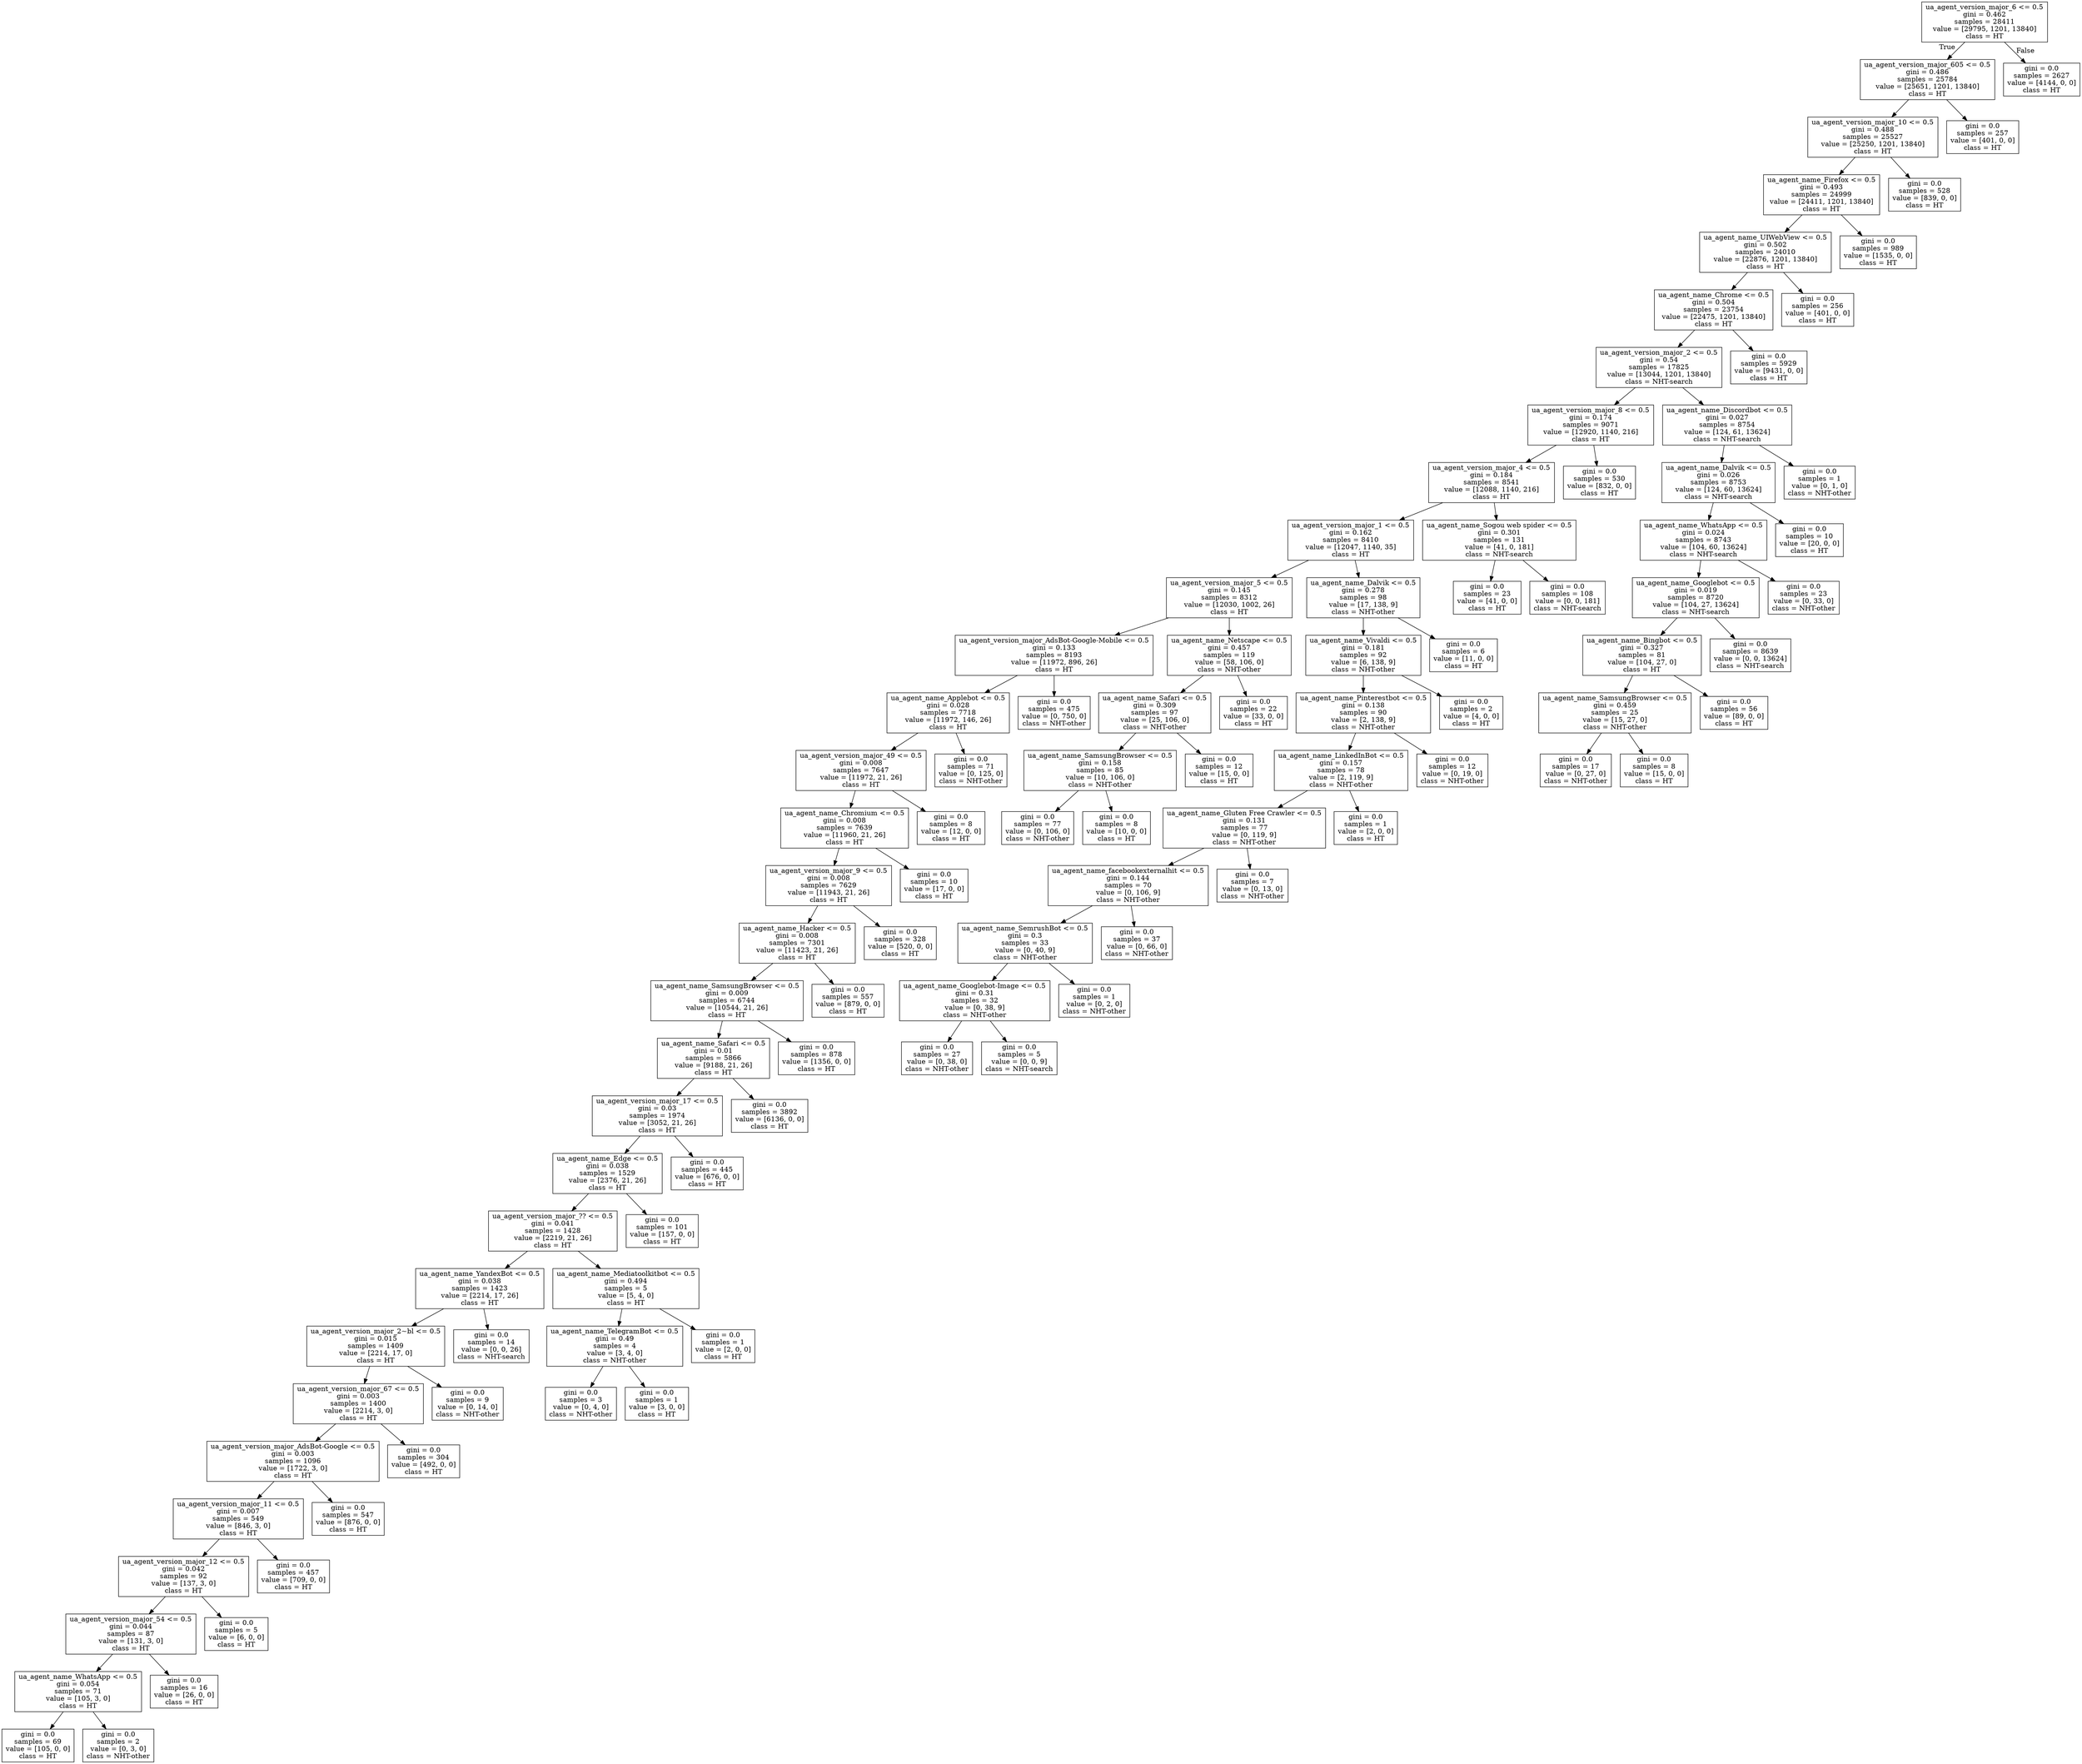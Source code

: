 digraph Tree {
node [shape=box] ;
0 [label="ua_agent_version_major_6 <= 0.5\ngini = 0.462\nsamples = 28411\nvalue = [29795, 1201, 13840]\nclass = HT"] ;
1 [label="ua_agent_version_major_605 <= 0.5\ngini = 0.486\nsamples = 25784\nvalue = [25651, 1201, 13840]\nclass = HT"] ;
0 -> 1 [labeldistance=2.5, labelangle=45, headlabel="True"] ;
2 [label="ua_agent_version_major_10 <= 0.5\ngini = 0.488\nsamples = 25527\nvalue = [25250, 1201, 13840]\nclass = HT"] ;
1 -> 2 ;
3 [label="ua_agent_name_Firefox <= 0.5\ngini = 0.493\nsamples = 24999\nvalue = [24411, 1201, 13840]\nclass = HT"] ;
2 -> 3 ;
4 [label="ua_agent_name_UIWebView <= 0.5\ngini = 0.502\nsamples = 24010\nvalue = [22876, 1201, 13840]\nclass = HT"] ;
3 -> 4 ;
5 [label="ua_agent_name_Chrome <= 0.5\ngini = 0.504\nsamples = 23754\nvalue = [22475, 1201, 13840]\nclass = HT"] ;
4 -> 5 ;
6 [label="ua_agent_version_major_2 <= 0.5\ngini = 0.54\nsamples = 17825\nvalue = [13044, 1201, 13840]\nclass = NHT-search"] ;
5 -> 6 ;
7 [label="ua_agent_version_major_8 <= 0.5\ngini = 0.174\nsamples = 9071\nvalue = [12920, 1140, 216]\nclass = HT"] ;
6 -> 7 ;
8 [label="ua_agent_version_major_4 <= 0.5\ngini = 0.184\nsamples = 8541\nvalue = [12088, 1140, 216]\nclass = HT"] ;
7 -> 8 ;
9 [label="ua_agent_version_major_1 <= 0.5\ngini = 0.162\nsamples = 8410\nvalue = [12047, 1140, 35]\nclass = HT"] ;
8 -> 9 ;
10 [label="ua_agent_version_major_5 <= 0.5\ngini = 0.145\nsamples = 8312\nvalue = [12030, 1002, 26]\nclass = HT"] ;
9 -> 10 ;
11 [label="ua_agent_version_major_AdsBot-Google-Mobile <= 0.5\ngini = 0.133\nsamples = 8193\nvalue = [11972, 896, 26]\nclass = HT"] ;
10 -> 11 ;
12 [label="ua_agent_name_Applebot <= 0.5\ngini = 0.028\nsamples = 7718\nvalue = [11972, 146, 26]\nclass = HT"] ;
11 -> 12 ;
13 [label="ua_agent_version_major_49 <= 0.5\ngini = 0.008\nsamples = 7647\nvalue = [11972, 21, 26]\nclass = HT"] ;
12 -> 13 ;
14 [label="ua_agent_name_Chromium <= 0.5\ngini = 0.008\nsamples = 7639\nvalue = [11960, 21, 26]\nclass = HT"] ;
13 -> 14 ;
15 [label="ua_agent_version_major_9 <= 0.5\ngini = 0.008\nsamples = 7629\nvalue = [11943, 21, 26]\nclass = HT"] ;
14 -> 15 ;
16 [label="ua_agent_name_Hacker <= 0.5\ngini = 0.008\nsamples = 7301\nvalue = [11423, 21, 26]\nclass = HT"] ;
15 -> 16 ;
17 [label="ua_agent_name_SamsungBrowser <= 0.5\ngini = 0.009\nsamples = 6744\nvalue = [10544, 21, 26]\nclass = HT"] ;
16 -> 17 ;
18 [label="ua_agent_name_Safari <= 0.5\ngini = 0.01\nsamples = 5866\nvalue = [9188, 21, 26]\nclass = HT"] ;
17 -> 18 ;
19 [label="ua_agent_version_major_17 <= 0.5\ngini = 0.03\nsamples = 1974\nvalue = [3052, 21, 26]\nclass = HT"] ;
18 -> 19 ;
20 [label="ua_agent_name_Edge <= 0.5\ngini = 0.038\nsamples = 1529\nvalue = [2376, 21, 26]\nclass = HT"] ;
19 -> 20 ;
21 [label="ua_agent_version_major_?? <= 0.5\ngini = 0.041\nsamples = 1428\nvalue = [2219, 21, 26]\nclass = HT"] ;
20 -> 21 ;
22 [label="ua_agent_name_YandexBot <= 0.5\ngini = 0.038\nsamples = 1423\nvalue = [2214, 17, 26]\nclass = HT"] ;
21 -> 22 ;
23 [label="ua_agent_version_major_2~bl <= 0.5\ngini = 0.015\nsamples = 1409\nvalue = [2214, 17, 0]\nclass = HT"] ;
22 -> 23 ;
24 [label="ua_agent_version_major_67 <= 0.5\ngini = 0.003\nsamples = 1400\nvalue = [2214, 3, 0]\nclass = HT"] ;
23 -> 24 ;
25 [label="ua_agent_version_major_AdsBot-Google <= 0.5\ngini = 0.003\nsamples = 1096\nvalue = [1722, 3, 0]\nclass = HT"] ;
24 -> 25 ;
26 [label="ua_agent_version_major_11 <= 0.5\ngini = 0.007\nsamples = 549\nvalue = [846, 3, 0]\nclass = HT"] ;
25 -> 26 ;
27 [label="ua_agent_version_major_12 <= 0.5\ngini = 0.042\nsamples = 92\nvalue = [137, 3, 0]\nclass = HT"] ;
26 -> 27 ;
28 [label="ua_agent_version_major_54 <= 0.5\ngini = 0.044\nsamples = 87\nvalue = [131, 3, 0]\nclass = HT"] ;
27 -> 28 ;
29 [label="ua_agent_name_WhatsApp <= 0.5\ngini = 0.054\nsamples = 71\nvalue = [105, 3, 0]\nclass = HT"] ;
28 -> 29 ;
30 [label="gini = 0.0\nsamples = 69\nvalue = [105, 0, 0]\nclass = HT"] ;
29 -> 30 ;
31 [label="gini = 0.0\nsamples = 2\nvalue = [0, 3, 0]\nclass = NHT-other"] ;
29 -> 31 ;
32 [label="gini = 0.0\nsamples = 16\nvalue = [26, 0, 0]\nclass = HT"] ;
28 -> 32 ;
33 [label="gini = 0.0\nsamples = 5\nvalue = [6, 0, 0]\nclass = HT"] ;
27 -> 33 ;
34 [label="gini = 0.0\nsamples = 457\nvalue = [709, 0, 0]\nclass = HT"] ;
26 -> 34 ;
35 [label="gini = 0.0\nsamples = 547\nvalue = [876, 0, 0]\nclass = HT"] ;
25 -> 35 ;
36 [label="gini = 0.0\nsamples = 304\nvalue = [492, 0, 0]\nclass = HT"] ;
24 -> 36 ;
37 [label="gini = 0.0\nsamples = 9\nvalue = [0, 14, 0]\nclass = NHT-other"] ;
23 -> 37 ;
38 [label="gini = 0.0\nsamples = 14\nvalue = [0, 0, 26]\nclass = NHT-search"] ;
22 -> 38 ;
39 [label="ua_agent_name_Mediatoolkitbot <= 0.5\ngini = 0.494\nsamples = 5\nvalue = [5, 4, 0]\nclass = HT"] ;
21 -> 39 ;
40 [label="ua_agent_name_TelegramBot <= 0.5\ngini = 0.49\nsamples = 4\nvalue = [3, 4, 0]\nclass = NHT-other"] ;
39 -> 40 ;
41 [label="gini = 0.0\nsamples = 3\nvalue = [0, 4, 0]\nclass = NHT-other"] ;
40 -> 41 ;
42 [label="gini = 0.0\nsamples = 1\nvalue = [3, 0, 0]\nclass = HT"] ;
40 -> 42 ;
43 [label="gini = 0.0\nsamples = 1\nvalue = [2, 0, 0]\nclass = HT"] ;
39 -> 43 ;
44 [label="gini = 0.0\nsamples = 101\nvalue = [157, 0, 0]\nclass = HT"] ;
20 -> 44 ;
45 [label="gini = 0.0\nsamples = 445\nvalue = [676, 0, 0]\nclass = HT"] ;
19 -> 45 ;
46 [label="gini = 0.0\nsamples = 3892\nvalue = [6136, 0, 0]\nclass = HT"] ;
18 -> 46 ;
47 [label="gini = 0.0\nsamples = 878\nvalue = [1356, 0, 0]\nclass = HT"] ;
17 -> 47 ;
48 [label="gini = 0.0\nsamples = 557\nvalue = [879, 0, 0]\nclass = HT"] ;
16 -> 48 ;
49 [label="gini = 0.0\nsamples = 328\nvalue = [520, 0, 0]\nclass = HT"] ;
15 -> 49 ;
50 [label="gini = 0.0\nsamples = 10\nvalue = [17, 0, 0]\nclass = HT"] ;
14 -> 50 ;
51 [label="gini = 0.0\nsamples = 8\nvalue = [12, 0, 0]\nclass = HT"] ;
13 -> 51 ;
52 [label="gini = 0.0\nsamples = 71\nvalue = [0, 125, 0]\nclass = NHT-other"] ;
12 -> 52 ;
53 [label="gini = 0.0\nsamples = 475\nvalue = [0, 750, 0]\nclass = NHT-other"] ;
11 -> 53 ;
54 [label="ua_agent_name_Netscape <= 0.5\ngini = 0.457\nsamples = 119\nvalue = [58, 106, 0]\nclass = NHT-other"] ;
10 -> 54 ;
55 [label="ua_agent_name_Safari <= 0.5\ngini = 0.309\nsamples = 97\nvalue = [25, 106, 0]\nclass = NHT-other"] ;
54 -> 55 ;
56 [label="ua_agent_name_SamsungBrowser <= 0.5\ngini = 0.158\nsamples = 85\nvalue = [10, 106, 0]\nclass = NHT-other"] ;
55 -> 56 ;
57 [label="gini = 0.0\nsamples = 77\nvalue = [0, 106, 0]\nclass = NHT-other"] ;
56 -> 57 ;
58 [label="gini = 0.0\nsamples = 8\nvalue = [10, 0, 0]\nclass = HT"] ;
56 -> 58 ;
59 [label="gini = 0.0\nsamples = 12\nvalue = [15, 0, 0]\nclass = HT"] ;
55 -> 59 ;
60 [label="gini = 0.0\nsamples = 22\nvalue = [33, 0, 0]\nclass = HT"] ;
54 -> 60 ;
61 [label="ua_agent_name_Dalvik <= 0.5\ngini = 0.278\nsamples = 98\nvalue = [17, 138, 9]\nclass = NHT-other"] ;
9 -> 61 ;
62 [label="ua_agent_name_Vivaldi <= 0.5\ngini = 0.181\nsamples = 92\nvalue = [6, 138, 9]\nclass = NHT-other"] ;
61 -> 62 ;
63 [label="ua_agent_name_Pinterestbot <= 0.5\ngini = 0.138\nsamples = 90\nvalue = [2, 138, 9]\nclass = NHT-other"] ;
62 -> 63 ;
64 [label="ua_agent_name_LinkedInBot <= 0.5\ngini = 0.157\nsamples = 78\nvalue = [2, 119, 9]\nclass = NHT-other"] ;
63 -> 64 ;
65 [label="ua_agent_name_Gluten Free Crawler <= 0.5\ngini = 0.131\nsamples = 77\nvalue = [0, 119, 9]\nclass = NHT-other"] ;
64 -> 65 ;
66 [label="ua_agent_name_facebookexternalhit <= 0.5\ngini = 0.144\nsamples = 70\nvalue = [0, 106, 9]\nclass = NHT-other"] ;
65 -> 66 ;
67 [label="ua_agent_name_SemrushBot <= 0.5\ngini = 0.3\nsamples = 33\nvalue = [0, 40, 9]\nclass = NHT-other"] ;
66 -> 67 ;
68 [label="ua_agent_name_Googlebot-Image <= 0.5\ngini = 0.31\nsamples = 32\nvalue = [0, 38, 9]\nclass = NHT-other"] ;
67 -> 68 ;
69 [label="gini = 0.0\nsamples = 27\nvalue = [0, 38, 0]\nclass = NHT-other"] ;
68 -> 69 ;
70 [label="gini = 0.0\nsamples = 5\nvalue = [0, 0, 9]\nclass = NHT-search"] ;
68 -> 70 ;
71 [label="gini = 0.0\nsamples = 1\nvalue = [0, 2, 0]\nclass = NHT-other"] ;
67 -> 71 ;
72 [label="gini = 0.0\nsamples = 37\nvalue = [0, 66, 0]\nclass = NHT-other"] ;
66 -> 72 ;
73 [label="gini = 0.0\nsamples = 7\nvalue = [0, 13, 0]\nclass = NHT-other"] ;
65 -> 73 ;
74 [label="gini = 0.0\nsamples = 1\nvalue = [2, 0, 0]\nclass = HT"] ;
64 -> 74 ;
75 [label="gini = 0.0\nsamples = 12\nvalue = [0, 19, 0]\nclass = NHT-other"] ;
63 -> 75 ;
76 [label="gini = 0.0\nsamples = 2\nvalue = [4, 0, 0]\nclass = HT"] ;
62 -> 76 ;
77 [label="gini = 0.0\nsamples = 6\nvalue = [11, 0, 0]\nclass = HT"] ;
61 -> 77 ;
78 [label="ua_agent_name_Sogou web spider <= 0.5\ngini = 0.301\nsamples = 131\nvalue = [41, 0, 181]\nclass = NHT-search"] ;
8 -> 78 ;
79 [label="gini = 0.0\nsamples = 23\nvalue = [41, 0, 0]\nclass = HT"] ;
78 -> 79 ;
80 [label="gini = 0.0\nsamples = 108\nvalue = [0, 0, 181]\nclass = NHT-search"] ;
78 -> 80 ;
81 [label="gini = 0.0\nsamples = 530\nvalue = [832, 0, 0]\nclass = HT"] ;
7 -> 81 ;
82 [label="ua_agent_name_Discordbot <= 0.5\ngini = 0.027\nsamples = 8754\nvalue = [124, 61, 13624]\nclass = NHT-search"] ;
6 -> 82 ;
83 [label="ua_agent_name_Dalvik <= 0.5\ngini = 0.026\nsamples = 8753\nvalue = [124, 60, 13624]\nclass = NHT-search"] ;
82 -> 83 ;
84 [label="ua_agent_name_WhatsApp <= 0.5\ngini = 0.024\nsamples = 8743\nvalue = [104, 60, 13624]\nclass = NHT-search"] ;
83 -> 84 ;
85 [label="ua_agent_name_Googlebot <= 0.5\ngini = 0.019\nsamples = 8720\nvalue = [104, 27, 13624]\nclass = NHT-search"] ;
84 -> 85 ;
86 [label="ua_agent_name_Bingbot <= 0.5\ngini = 0.327\nsamples = 81\nvalue = [104, 27, 0]\nclass = HT"] ;
85 -> 86 ;
87 [label="ua_agent_name_SamsungBrowser <= 0.5\ngini = 0.459\nsamples = 25\nvalue = [15, 27, 0]\nclass = NHT-other"] ;
86 -> 87 ;
88 [label="gini = 0.0\nsamples = 17\nvalue = [0, 27, 0]\nclass = NHT-other"] ;
87 -> 88 ;
89 [label="gini = 0.0\nsamples = 8\nvalue = [15, 0, 0]\nclass = HT"] ;
87 -> 89 ;
90 [label="gini = 0.0\nsamples = 56\nvalue = [89, 0, 0]\nclass = HT"] ;
86 -> 90 ;
91 [label="gini = 0.0\nsamples = 8639\nvalue = [0, 0, 13624]\nclass = NHT-search"] ;
85 -> 91 ;
92 [label="gini = 0.0\nsamples = 23\nvalue = [0, 33, 0]\nclass = NHT-other"] ;
84 -> 92 ;
93 [label="gini = 0.0\nsamples = 10\nvalue = [20, 0, 0]\nclass = HT"] ;
83 -> 93 ;
94 [label="gini = 0.0\nsamples = 1\nvalue = [0, 1, 0]\nclass = NHT-other"] ;
82 -> 94 ;
95 [label="gini = 0.0\nsamples = 5929\nvalue = [9431, 0, 0]\nclass = HT"] ;
5 -> 95 ;
96 [label="gini = 0.0\nsamples = 256\nvalue = [401, 0, 0]\nclass = HT"] ;
4 -> 96 ;
97 [label="gini = 0.0\nsamples = 989\nvalue = [1535, 0, 0]\nclass = HT"] ;
3 -> 97 ;
98 [label="gini = 0.0\nsamples = 528\nvalue = [839, 0, 0]\nclass = HT"] ;
2 -> 98 ;
99 [label="gini = 0.0\nsamples = 257\nvalue = [401, 0, 0]\nclass = HT"] ;
1 -> 99 ;
100 [label="gini = 0.0\nsamples = 2627\nvalue = [4144, 0, 0]\nclass = HT"] ;
0 -> 100 [labeldistance=2.5, labelangle=-45, headlabel="False"] ;
}